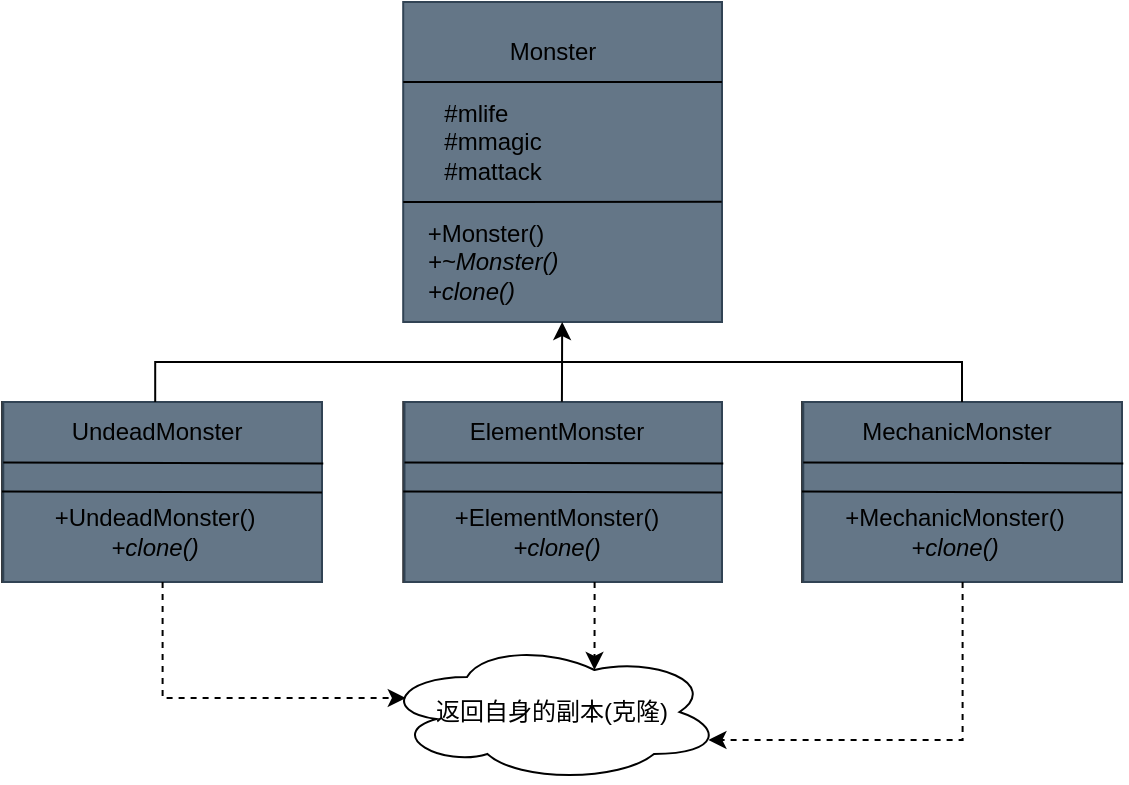 <mxfile>
    <diagram id="GLQVXQ_oIVHkKkS7ZpNI" name="第 1 页">
        <mxGraphModel dx="928" dy="459" grid="1" gridSize="10" guides="1" tooltips="1" connect="1" arrows="1" fold="1" page="1" pageScale="1" pageWidth="1169" pageHeight="827" math="0" shadow="0">
            <root>
                <mxCell id="0"/>
                <mxCell id="1" parent="0"/>
                <mxCell id="10" value="" style="group" vertex="1" connectable="0" parent="1">
                    <mxGeometry x="200" y="240" width="160" height="90" as="geometry"/>
                </mxCell>
                <mxCell id="11" value="" style="group;fillColor=#eeeeee;strokeColor=#36393d;container=0;" vertex="1" connectable="0" parent="10">
                    <mxGeometry width="160" height="90" as="geometry"/>
                </mxCell>
                <mxCell id="12" value="" style="whiteSpace=wrap;html=1;fillColor=#647687;strokeColor=#314354;fontColor=#ffffff;" vertex="1" parent="10">
                    <mxGeometry x="0.637" width="159.363" height="90" as="geometry"/>
                </mxCell>
                <mxCell id="13" value="" style="edgeStyle=none;orthogonalLoop=1;jettySize=auto;html=1;endArrow=none;endFill=0;entryX=1.004;entryY=0.341;entryDx=0;entryDy=0;entryPerimeter=0;rounded=0;" edge="1" parent="10" target="12">
                    <mxGeometry width="100" relative="1" as="geometry">
                        <mxPoint x="0.637" y="30.23" as="sourcePoint"/>
                        <mxPoint x="128.0" y="30" as="targetPoint"/>
                        <Array as="points"/>
                    </mxGeometry>
                </mxCell>
                <mxCell id="14" value="" style="edgeStyle=none;orthogonalLoop=1;jettySize=auto;html=1;endArrow=none;endFill=0;entryX=1.004;entryY=0.341;entryDx=0;entryDy=0;entryPerimeter=0;rounded=0;" edge="1" parent="10">
                    <mxGeometry width="100" relative="1" as="geometry">
                        <mxPoint y="44.77" as="sourcePoint"/>
                        <mxPoint x="160" y="45.23" as="targetPoint"/>
                        <Array as="points"/>
                    </mxGeometry>
                </mxCell>
                <mxCell id="15" value="UndeadMonster" style="text;html=1;align=center;verticalAlign=middle;resizable=0;points=[];autosize=1;strokeColor=none;fillColor=none;" vertex="1" parent="10">
                    <mxGeometry x="21.567" width="110" height="30" as="geometry"/>
                </mxCell>
                <mxCell id="17" value="+UndeadMonster()&lt;br&gt;&lt;i&gt;+clone()&lt;/i&gt;" style="text;html=1;align=center;verticalAlign=middle;resizable=0;points=[];autosize=1;strokeColor=none;fillColor=none;" vertex="1" parent="10">
                    <mxGeometry x="16.255" y="45" width="120" height="40" as="geometry"/>
                </mxCell>
                <mxCell id="18" value="" style="group" vertex="1" connectable="0" parent="1">
                    <mxGeometry x="400.6" y="240" width="159.4" height="90" as="geometry"/>
                </mxCell>
                <mxCell id="19" value="" style="group;fillColor=#eeeeee;strokeColor=#36393d;container=0;" vertex="1" connectable="0" parent="18">
                    <mxGeometry width="159.4" height="90" as="geometry"/>
                </mxCell>
                <mxCell id="20" value="" style="whiteSpace=wrap;html=1;fillColor=#647687;strokeColor=#314354;fontColor=#ffffff;" vertex="1" parent="18">
                    <mxGeometry x="0.635" width="158.765" height="90" as="geometry"/>
                </mxCell>
                <mxCell id="21" value="" style="edgeStyle=none;orthogonalLoop=1;jettySize=auto;html=1;endArrow=none;endFill=0;entryX=1.004;entryY=0.341;entryDx=0;entryDy=0;entryPerimeter=0;rounded=0;" edge="1" parent="18" target="20">
                    <mxGeometry width="100" relative="1" as="geometry">
                        <mxPoint x="0.635" y="30.23" as="sourcePoint"/>
                        <mxPoint x="127.52" y="30" as="targetPoint"/>
                        <Array as="points"/>
                    </mxGeometry>
                </mxCell>
                <mxCell id="22" value="" style="edgeStyle=none;orthogonalLoop=1;jettySize=auto;html=1;endArrow=none;endFill=0;entryX=1.004;entryY=0.341;entryDx=0;entryDy=0;entryPerimeter=0;rounded=0;" edge="1" parent="18">
                    <mxGeometry width="100" relative="1" as="geometry">
                        <mxPoint y="44.77" as="sourcePoint"/>
                        <mxPoint x="159.4" y="45.23" as="targetPoint"/>
                        <Array as="points"/>
                    </mxGeometry>
                </mxCell>
                <mxCell id="23" value="ElementMonster" style="text;html=1;align=center;verticalAlign=middle;resizable=0;points=[];autosize=1;strokeColor=none;fillColor=none;" vertex="1" parent="18">
                    <mxGeometry x="21.486" width="110" height="30" as="geometry"/>
                </mxCell>
                <mxCell id="24" value="+ElementMonster()&lt;br&gt;&lt;i&gt;+clone()&lt;/i&gt;" style="text;html=1;align=center;verticalAlign=middle;resizable=0;points=[];autosize=1;strokeColor=none;fillColor=none;" vertex="1" parent="18">
                    <mxGeometry x="11.194" y="45" width="130" height="40" as="geometry"/>
                </mxCell>
                <mxCell id="25" value="" style="group" vertex="1" connectable="0" parent="1">
                    <mxGeometry x="600" y="240" width="160" height="90" as="geometry"/>
                </mxCell>
                <mxCell id="26" value="" style="group;fillColor=#eeeeee;strokeColor=#36393d;container=0;" vertex="1" connectable="0" parent="25">
                    <mxGeometry width="160" height="90" as="geometry"/>
                </mxCell>
                <mxCell id="27" value="" style="whiteSpace=wrap;html=1;fillColor=#647687;strokeColor=#314354;fontColor=#ffffff;" vertex="1" parent="25">
                    <mxGeometry x="0.637" width="159.363" height="90" as="geometry"/>
                </mxCell>
                <mxCell id="28" value="" style="edgeStyle=none;orthogonalLoop=1;jettySize=auto;html=1;endArrow=none;endFill=0;entryX=1.004;entryY=0.341;entryDx=0;entryDy=0;entryPerimeter=0;rounded=0;" edge="1" parent="25" target="27">
                    <mxGeometry width="100" relative="1" as="geometry">
                        <mxPoint x="0.637" y="30.23" as="sourcePoint"/>
                        <mxPoint x="128.0" y="30" as="targetPoint"/>
                        <Array as="points"/>
                    </mxGeometry>
                </mxCell>
                <mxCell id="29" value="" style="edgeStyle=none;orthogonalLoop=1;jettySize=auto;html=1;endArrow=none;endFill=0;entryX=1.004;entryY=0.341;entryDx=0;entryDy=0;entryPerimeter=0;rounded=0;" edge="1" parent="25">
                    <mxGeometry width="100" relative="1" as="geometry">
                        <mxPoint y="44.77" as="sourcePoint"/>
                        <mxPoint x="160" y="45.23" as="targetPoint"/>
                        <Array as="points"/>
                    </mxGeometry>
                </mxCell>
                <mxCell id="30" value="MechanicMonster" style="text;html=1;align=center;verticalAlign=middle;resizable=0;points=[];autosize=1;strokeColor=none;fillColor=none;" vertex="1" parent="25">
                    <mxGeometry x="16.567" width="120" height="30" as="geometry"/>
                </mxCell>
                <mxCell id="31" value="+MechanicMonster()&lt;br&gt;&lt;i&gt;+clone()&lt;/i&gt;" style="text;html=1;align=center;verticalAlign=middle;resizable=0;points=[];autosize=1;strokeColor=none;fillColor=none;" vertex="1" parent="25">
                    <mxGeometry x="11.255" y="45" width="130" height="40" as="geometry"/>
                </mxCell>
                <mxCell id="4" value="" style="whiteSpace=wrap;html=1;fillColor=#647687;strokeColor=#314354;fontColor=#ffffff;" vertex="1" parent="1">
                    <mxGeometry x="400.6" y="40" width="159.4" height="160" as="geometry"/>
                </mxCell>
                <mxCell id="5" value="" style="edgeStyle=none;orthogonalLoop=1;jettySize=auto;html=1;endArrow=none;endFill=0;entryX=1;entryY=0.25;entryDx=0;entryDy=0;rounded=0;exitX=0;exitY=0.25;exitDx=0;exitDy=0;" edge="1" parent="1" target="4" source="4">
                    <mxGeometry width="100" relative="1" as="geometry">
                        <mxPoint x="400.6" y="140.23" as="sourcePoint"/>
                        <mxPoint x="520.48" y="140" as="targetPoint"/>
                        <Array as="points"/>
                    </mxGeometry>
                </mxCell>
                <mxCell id="6" value="" style="edgeStyle=none;orthogonalLoop=1;jettySize=auto;html=1;endArrow=none;endFill=0;entryX=0.999;entryY=0.624;entryDx=0;entryDy=0;entryPerimeter=0;rounded=0;" edge="1" parent="1" target="4">
                    <mxGeometry width="100" relative="1" as="geometry">
                        <mxPoint x="400.6" y="140.0" as="sourcePoint"/>
                        <mxPoint x="551.2" y="140.46" as="targetPoint"/>
                        <Array as="points"/>
                    </mxGeometry>
                </mxCell>
                <mxCell id="7" value="Monster" style="text;html=1;align=center;verticalAlign=middle;resizable=0;points=[];autosize=1;strokeColor=none;fillColor=none;" vertex="1" parent="1">
                    <mxGeometry x="440.3" y="50" width="70" height="30" as="geometry"/>
                </mxCell>
                <mxCell id="8" value="&lt;div style=&quot;text-align: left;&quot;&gt;&lt;span style=&quot;background-color: initial;&quot;&gt;#mlife&lt;/span&gt;&lt;/div&gt;&lt;div style=&quot;text-align: left;&quot;&gt;&lt;span style=&quot;background-color: initial;&quot;&gt;#mmagic&lt;/span&gt;&lt;/div&gt;&lt;div style=&quot;text-align: left;&quot;&gt;&lt;span style=&quot;background-color: initial;&quot;&gt;#mattack&lt;/span&gt;&lt;/div&gt;" style="text;html=1;align=center;verticalAlign=middle;resizable=0;points=[];autosize=1;strokeColor=none;fillColor=none;" vertex="1" parent="1">
                    <mxGeometry x="410" y="80" width="70" height="60" as="geometry"/>
                </mxCell>
                <mxCell id="9" value="&lt;div style=&quot;text-align: left;&quot;&gt;+Monster()&lt;/div&gt;&lt;span style=&quot;&quot;&gt;&lt;i&gt;&lt;div style=&quot;text-align: left;&quot;&gt;&lt;span style=&quot;background-color: initial;&quot;&gt;+~Monster()&lt;/span&gt;&lt;/div&gt;&lt;div style=&quot;text-align: left;&quot;&gt;&lt;span style=&quot;background-color: initial;&quot;&gt;+clone()&lt;/span&gt;&lt;/div&gt;&lt;/i&gt;&lt;/span&gt;" style="text;html=1;align=center;verticalAlign=middle;resizable=0;points=[];autosize=1;strokeColor=none;fillColor=none;" vertex="1" parent="1">
                    <mxGeometry x="400" y="140" width="90" height="60" as="geometry"/>
                </mxCell>
                <mxCell id="56" style="edgeStyle=none;html=1;exitX=0.526;exitY=-0.005;exitDx=0;exitDy=0;exitPerimeter=0;" edge="1" parent="1" source="23" target="4">
                    <mxGeometry relative="1" as="geometry">
                        <Array as="points">
                            <mxPoint x="480" y="230"/>
                        </Array>
                    </mxGeometry>
                </mxCell>
                <mxCell id="58" style="edgeStyle=orthogonalEdgeStyle;html=1;endArrow=none;endFill=0;rounded=0;" edge="1" parent="1" source="15" target="30">
                    <mxGeometry relative="1" as="geometry">
                        <mxPoint x="480" y="220" as="targetPoint"/>
                        <Array as="points">
                            <mxPoint x="277" y="220"/>
                            <mxPoint x="680" y="220"/>
                        </Array>
                    </mxGeometry>
                </mxCell>
                <mxCell id="59" value="返回自身的副本(克隆)" style="ellipse;shape=cloud;whiteSpace=wrap;html=1;" vertex="1" parent="1">
                    <mxGeometry x="390" y="360" width="170" height="70" as="geometry"/>
                </mxCell>
                <mxCell id="60" style="edgeStyle=orthogonalEdgeStyle;rounded=0;html=1;entryX=0.625;entryY=0.2;entryDx=0;entryDy=0;entryPerimeter=0;endArrow=classic;endFill=1;dashed=1;" edge="1" parent="1" source="20" target="59">
                    <mxGeometry relative="1" as="geometry">
                        <Array as="points">
                            <mxPoint x="496" y="345"/>
                        </Array>
                    </mxGeometry>
                </mxCell>
                <mxCell id="61" style="edgeStyle=orthogonalEdgeStyle;rounded=0;html=1;entryX=0.96;entryY=0.7;entryDx=0;entryDy=0;entryPerimeter=0;dashed=1;endArrow=classic;endFill=1;" edge="1" parent="1" source="27" target="59">
                    <mxGeometry relative="1" as="geometry">
                        <Array as="points">
                            <mxPoint x="680" y="409"/>
                        </Array>
                    </mxGeometry>
                </mxCell>
                <mxCell id="62" style="edgeStyle=orthogonalEdgeStyle;rounded=0;html=1;entryX=0.07;entryY=0.4;entryDx=0;entryDy=0;entryPerimeter=0;dashed=1;endArrow=classic;endFill=1;" edge="1" parent="1" source="12" target="59">
                    <mxGeometry relative="1" as="geometry">
                        <Array as="points">
                            <mxPoint x="280" y="388"/>
                        </Array>
                    </mxGeometry>
                </mxCell>
            </root>
        </mxGraphModel>
    </diagram>
</mxfile>